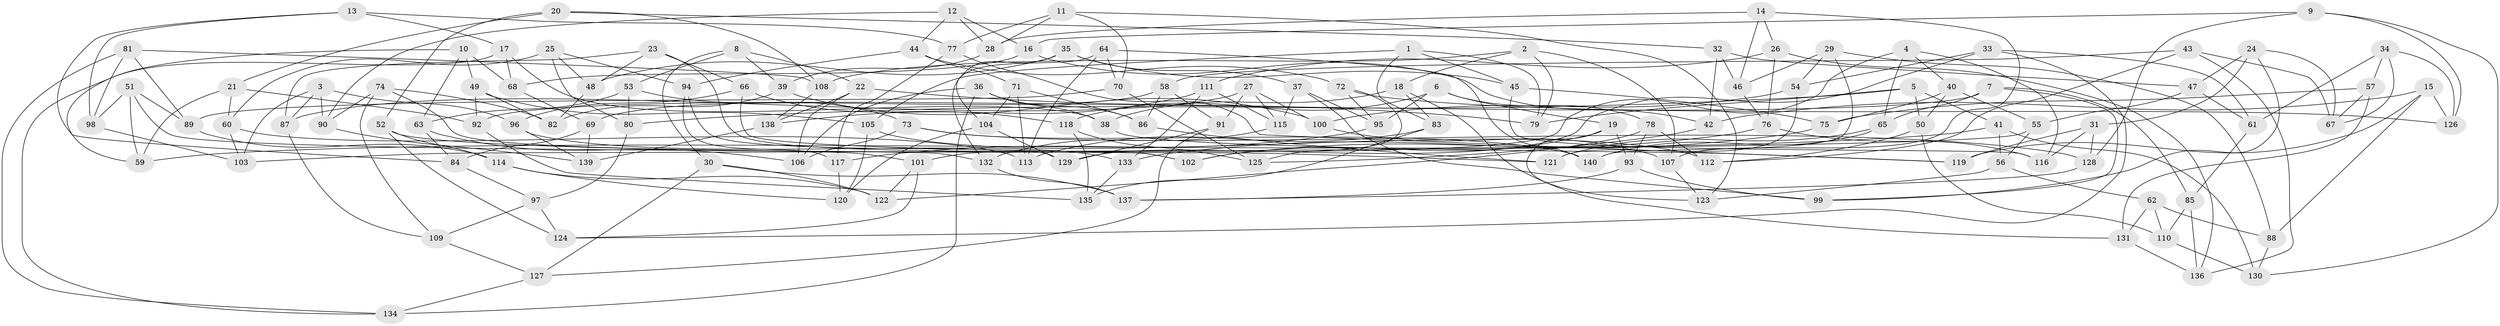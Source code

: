 // Generated by graph-tools (version 1.1) at 2025/11/02/27/25 16:11:42]
// undirected, 140 vertices, 280 edges
graph export_dot {
graph [start="1"]
  node [color=gray90,style=filled];
  1;
  2;
  3;
  4;
  5;
  6;
  7;
  8;
  9;
  10;
  11;
  12;
  13;
  14;
  15;
  16;
  17;
  18;
  19;
  20;
  21;
  22;
  23;
  24;
  25;
  26;
  27;
  28;
  29;
  30;
  31;
  32;
  33;
  34;
  35;
  36;
  37;
  38;
  39;
  40;
  41;
  42;
  43;
  44;
  45;
  46;
  47;
  48;
  49;
  50;
  51;
  52;
  53;
  54;
  55;
  56;
  57;
  58;
  59;
  60;
  61;
  62;
  63;
  64;
  65;
  66;
  67;
  68;
  69;
  70;
  71;
  72;
  73;
  74;
  75;
  76;
  77;
  78;
  79;
  80;
  81;
  82;
  83;
  84;
  85;
  86;
  87;
  88;
  89;
  90;
  91;
  92;
  93;
  94;
  95;
  96;
  97;
  98;
  99;
  100;
  101;
  102;
  103;
  104;
  105;
  106;
  107;
  108;
  109;
  110;
  111;
  112;
  113;
  114;
  115;
  116;
  117;
  118;
  119;
  120;
  121;
  122;
  123;
  124;
  125;
  126;
  127;
  128;
  129;
  130;
  131;
  132;
  133;
  134;
  135;
  136;
  137;
  138;
  139;
  140;
  1 -- 79;
  1 -- 45;
  1 -- 83;
  1 -- 105;
  2 -- 18;
  2 -- 107;
  2 -- 79;
  2 -- 108;
  3 -- 103;
  3 -- 87;
  3 -- 96;
  3 -- 90;
  4 -- 116;
  4 -- 40;
  4 -- 101;
  4 -- 65;
  5 -- 79;
  5 -- 80;
  5 -- 50;
  5 -- 41;
  6 -- 118;
  6 -- 19;
  6 -- 95;
  6 -- 78;
  7 -- 85;
  7 -- 65;
  7 -- 99;
  7 -- 92;
  8 -- 39;
  8 -- 53;
  8 -- 30;
  8 -- 22;
  9 -- 128;
  9 -- 130;
  9 -- 16;
  9 -- 126;
  10 -- 59;
  10 -- 63;
  10 -- 68;
  10 -- 49;
  11 -- 123;
  11 -- 70;
  11 -- 28;
  11 -- 77;
  12 -- 90;
  12 -- 44;
  12 -- 16;
  12 -- 28;
  13 -- 17;
  13 -- 84;
  13 -- 77;
  13 -- 98;
  14 -- 28;
  14 -- 46;
  14 -- 107;
  14 -- 26;
  15 -- 126;
  15 -- 42;
  15 -- 88;
  15 -- 119;
  16 -- 68;
  16 -- 42;
  17 -- 38;
  17 -- 68;
  17 -- 134;
  18 -- 83;
  18 -- 38;
  18 -- 131;
  19 -- 102;
  19 -- 93;
  19 -- 123;
  20 -- 108;
  20 -- 52;
  20 -- 21;
  20 -- 32;
  21 -- 59;
  21 -- 92;
  21 -- 60;
  22 -- 106;
  22 -- 79;
  22 -- 138;
  23 -- 66;
  23 -- 102;
  23 -- 48;
  23 -- 87;
  24 -- 47;
  24 -- 99;
  24 -- 31;
  24 -- 67;
  25 -- 80;
  25 -- 60;
  25 -- 48;
  25 -- 94;
  26 -- 136;
  26 -- 76;
  26 -- 111;
  27 -- 91;
  27 -- 115;
  27 -- 87;
  27 -- 100;
  28 -- 39;
  29 -- 46;
  29 -- 140;
  29 -- 88;
  29 -- 54;
  30 -- 137;
  30 -- 127;
  30 -- 122;
  31 -- 119;
  31 -- 116;
  31 -- 128;
  32 -- 42;
  32 -- 46;
  32 -- 47;
  33 -- 54;
  33 -- 61;
  33 -- 129;
  33 -- 124;
  34 -- 67;
  34 -- 126;
  34 -- 57;
  34 -- 61;
  35 -- 37;
  35 -- 45;
  35 -- 48;
  35 -- 104;
  36 -- 106;
  36 -- 86;
  36 -- 38;
  36 -- 134;
  37 -- 99;
  37 -- 95;
  37 -- 115;
  38 -- 119;
  39 -- 100;
  39 -- 82;
  40 -- 50;
  40 -- 75;
  40 -- 55;
  41 -- 59;
  41 -- 130;
  41 -- 56;
  42 -- 125;
  43 -- 67;
  43 -- 112;
  43 -- 136;
  43 -- 58;
  44 -- 72;
  44 -- 94;
  44 -- 71;
  45 -- 75;
  45 -- 116;
  46 -- 76;
  47 -- 61;
  47 -- 55;
  48 -- 82;
  49 -- 92;
  49 -- 105;
  49 -- 82;
  50 -- 112;
  50 -- 110;
  51 -- 132;
  51 -- 89;
  51 -- 98;
  51 -- 59;
  52 -- 121;
  52 -- 124;
  52 -- 114;
  53 -- 73;
  53 -- 63;
  53 -- 80;
  54 -- 121;
  54 -- 100;
  55 -- 103;
  55 -- 56;
  56 -- 123;
  56 -- 62;
  57 -- 131;
  57 -- 75;
  57 -- 67;
  58 -- 69;
  58 -- 91;
  58 -- 86;
  60 -- 103;
  60 -- 113;
  61 -- 85;
  62 -- 110;
  62 -- 88;
  62 -- 131;
  63 -- 84;
  63 -- 106;
  64 -- 140;
  64 -- 132;
  64 -- 70;
  64 -- 113;
  65 -- 140;
  65 -- 121;
  66 -- 102;
  66 -- 96;
  66 -- 118;
  68 -- 69;
  69 -- 84;
  69 -- 139;
  70 -- 125;
  70 -- 89;
  71 -- 86;
  71 -- 113;
  71 -- 104;
  72 -- 95;
  72 -- 125;
  72 -- 126;
  73 -- 140;
  73 -- 128;
  73 -- 106;
  74 -- 82;
  74 -- 90;
  74 -- 101;
  74 -- 109;
  75 -- 133;
  76 -- 102;
  76 -- 116;
  77 -- 117;
  77 -- 119;
  78 -- 93;
  78 -- 122;
  78 -- 112;
  80 -- 97;
  81 -- 98;
  81 -- 134;
  81 -- 108;
  81 -- 89;
  83 -- 135;
  83 -- 113;
  84 -- 97;
  85 -- 136;
  85 -- 110;
  86 -- 121;
  87 -- 109;
  88 -- 130;
  89 -- 114;
  90 -- 139;
  91 -- 129;
  91 -- 127;
  92 -- 135;
  93 -- 99;
  93 -- 137;
  94 -- 129;
  94 -- 117;
  95 -- 117;
  96 -- 133;
  96 -- 139;
  97 -- 109;
  97 -- 124;
  98 -- 103;
  100 -- 107;
  101 -- 124;
  101 -- 122;
  104 -- 120;
  104 -- 129;
  105 -- 112;
  105 -- 120;
  107 -- 123;
  108 -- 138;
  109 -- 127;
  110 -- 130;
  111 -- 138;
  111 -- 133;
  111 -- 115;
  114 -- 120;
  114 -- 122;
  115 -- 132;
  117 -- 120;
  118 -- 135;
  118 -- 125;
  127 -- 134;
  128 -- 137;
  131 -- 136;
  132 -- 137;
  133 -- 135;
  138 -- 139;
}
